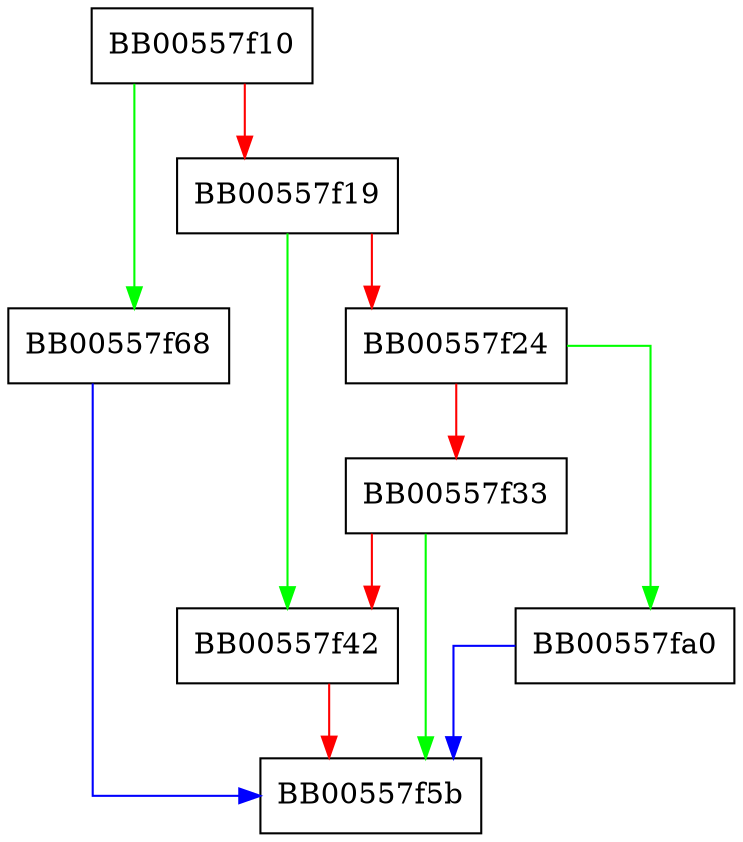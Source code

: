 digraph OSSL_CMP_CTX_set1_srvCert {
  node [shape="box"];
  graph [splines=ortho];
  BB00557f10 -> BB00557f68 [color="green"];
  BB00557f10 -> BB00557f19 [color="red"];
  BB00557f19 -> BB00557f42 [color="green"];
  BB00557f19 -> BB00557f24 [color="red"];
  BB00557f24 -> BB00557fa0 [color="green"];
  BB00557f24 -> BB00557f33 [color="red"];
  BB00557f33 -> BB00557f5b [color="green"];
  BB00557f33 -> BB00557f42 [color="red"];
  BB00557f42 -> BB00557f5b [color="red"];
  BB00557f68 -> BB00557f5b [color="blue"];
  BB00557fa0 -> BB00557f5b [color="blue"];
}